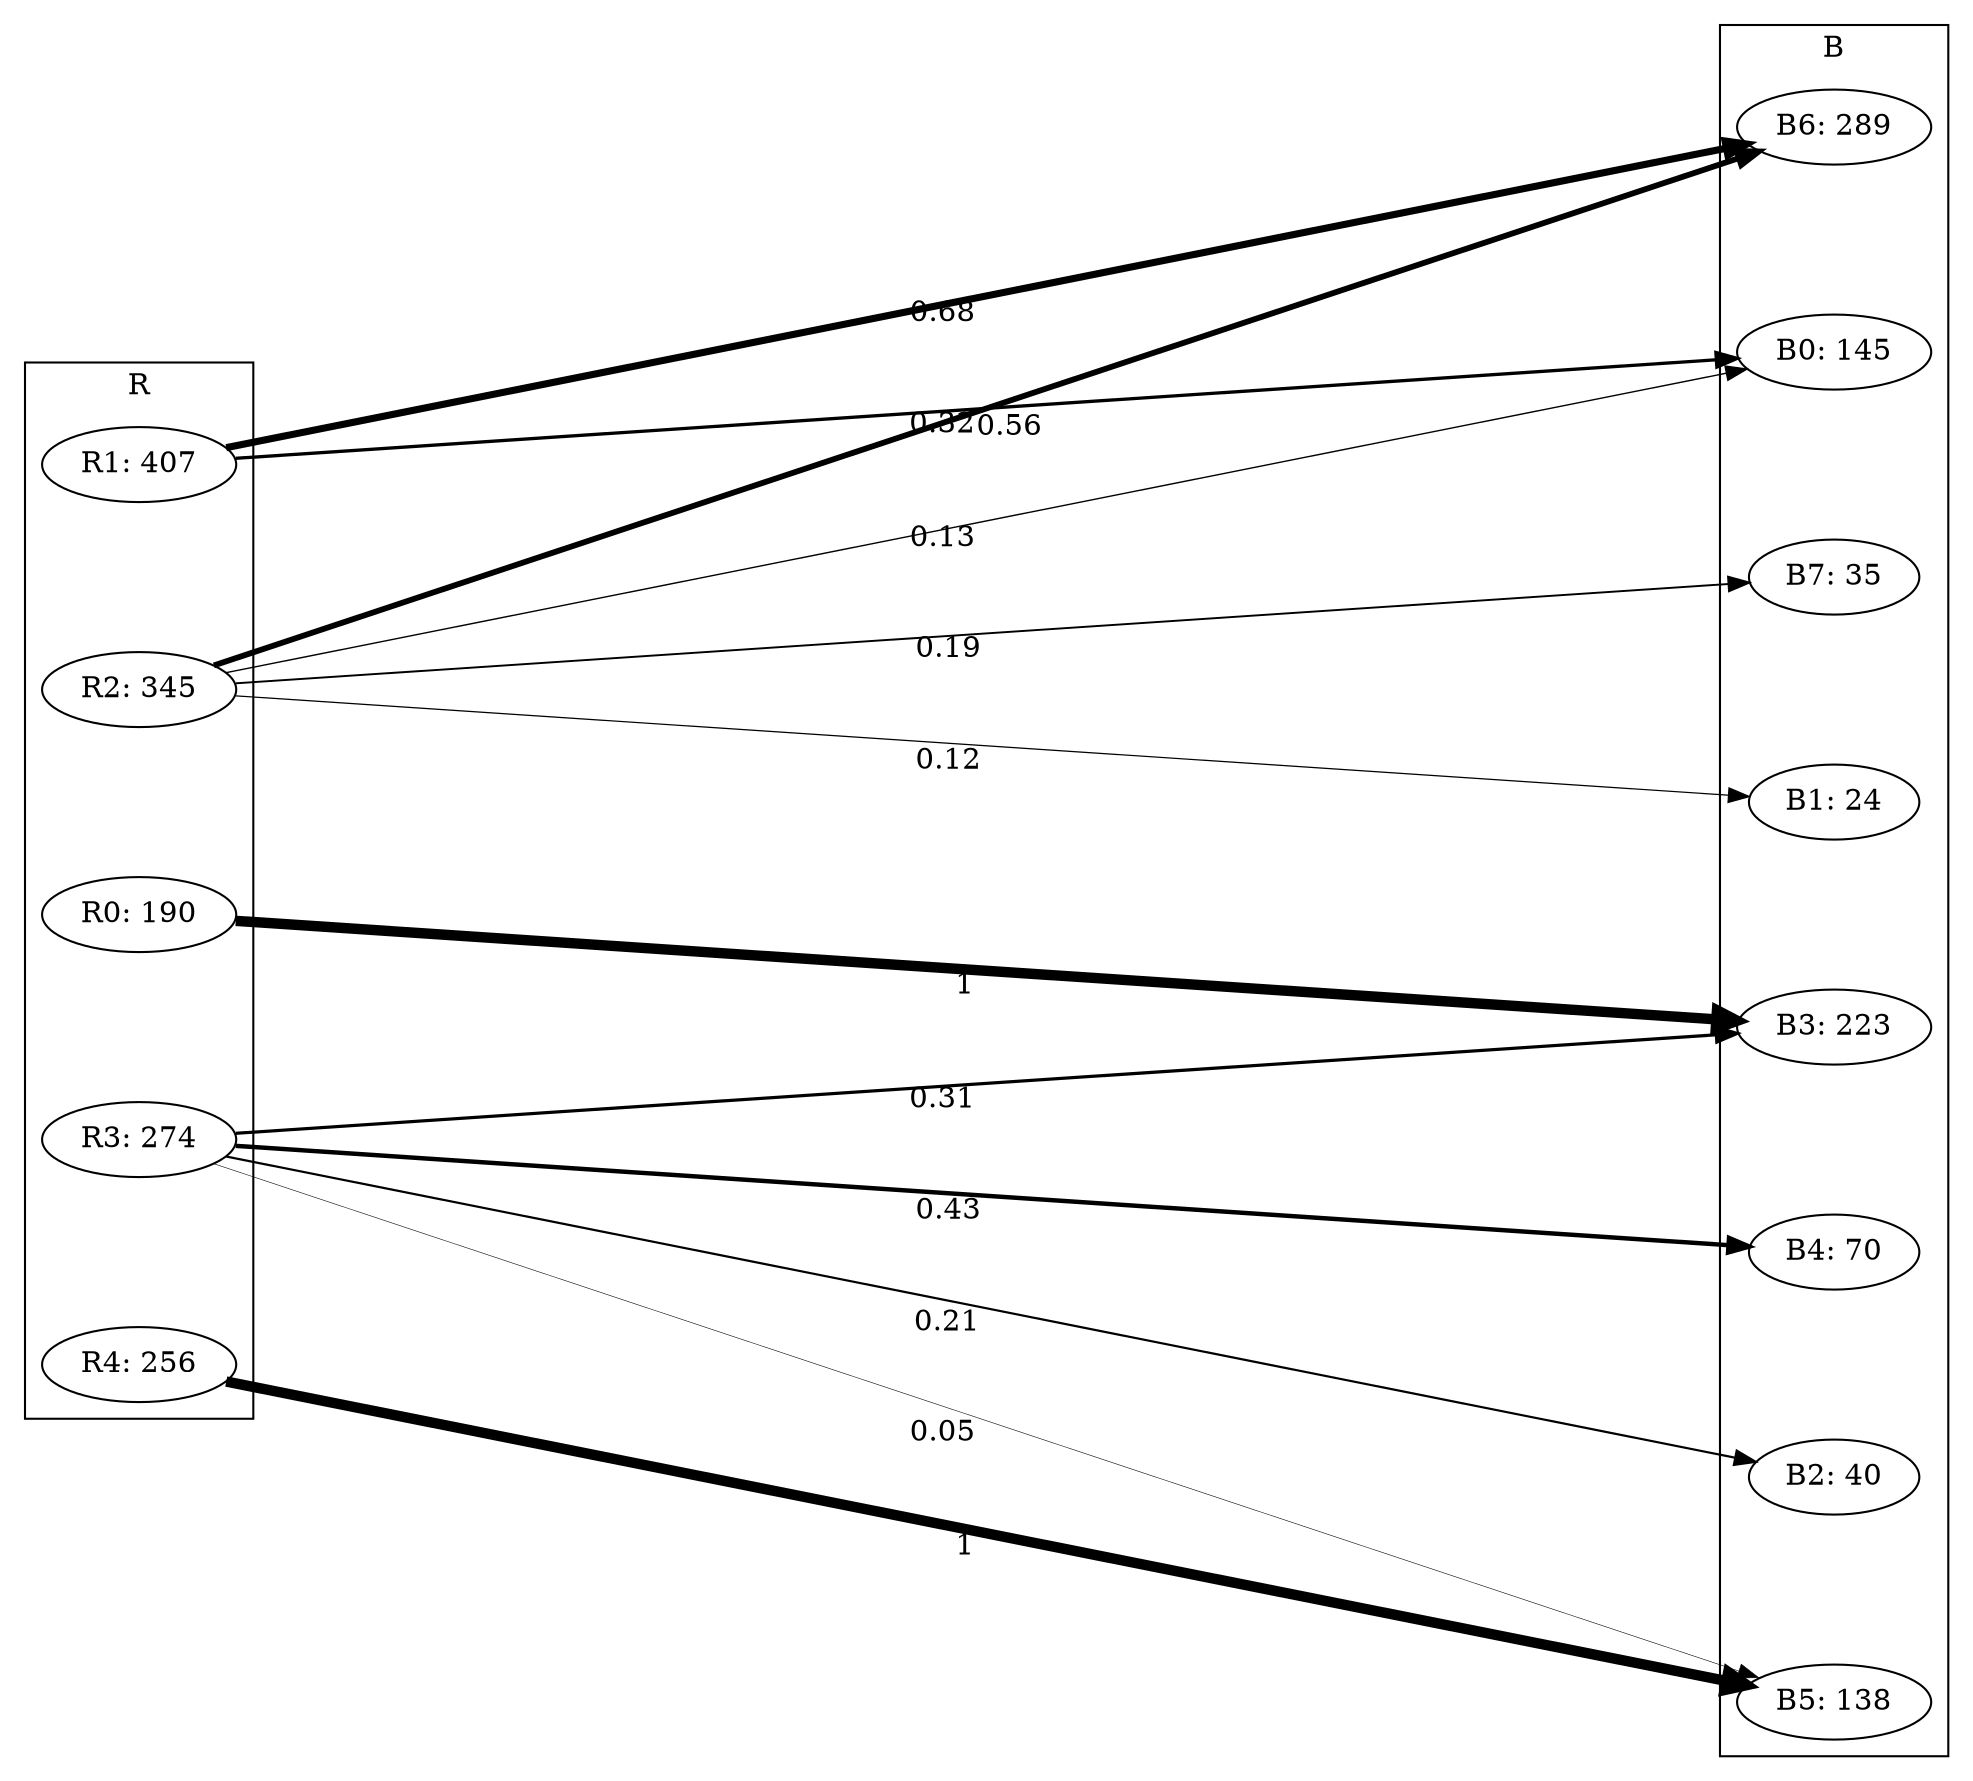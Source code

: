 digraph {
splines=line;
nodesep = 1;
ranksep = 10;
rankdir=LR
subgraph cluster_0 {
label="R";
R0[label="R0: 190"];
R1[label="R1: 407"];
R2[label="R2: 345"];
R3[label="R3: 274"];
R4[label="R4: 256"];
}
subgraph cluster_1 {
label="B";
B0[label="B0: 145"];
B1[label="B1: 24"];
B2[label="B2: 40"];
B3[label="B3: 223"];
B4[label="B4: 70"];
B5[label="B5: 138"];
B6[label="B6: 289"];
B7[label="B7: 35"];
}
R1-> B0[penwidth="1.59",xlabel="0.32",labeldistance=7];
R2-> B0[penwidth="0.67",xlabel="0.13",labeldistance=7];
R2-> B1[penwidth="0.6",xlabel="0.12",labeldistance=7];
R3-> B2[penwidth="1.05",xlabel="0.21",labeldistance=7];
R0-> B3[penwidth="5",xlabel="1",labeldistance=7];
R3-> B3[penwidth="1.54",xlabel="0.31",labeldistance=7];
R3-> B4[penwidth="2.14",xlabel="0.43",labeldistance=7];
R3-> B5[penwidth="0.27",xlabel="0.05",labeldistance=7];
R4-> B5[penwidth="5",xlabel="1",labeldistance=7];
R1-> B6[penwidth="3.41",xlabel="0.68",labeldistance=7];
R2-> B6[penwidth="2.8",xlabel="0.56",labeldistance=7];
R2-> B7[penwidth="0.93",xlabel="0.19",labeldistance=7];
}
